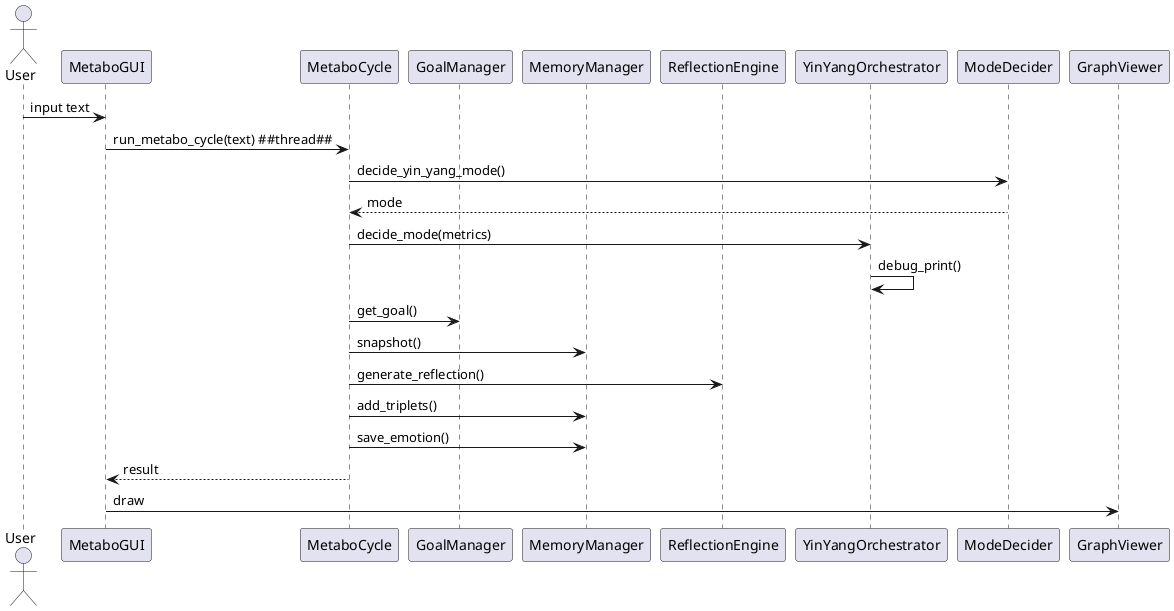 @startuml
actor User
participant MetaboGUI
participant MetaboCycle
participant GoalManager
participant MemoryManager
participant ReflectionEngine
participant YinYangOrchestrator
participant ModeDecider
participant GraphViewer
User -> MetaboGUI: input text
MetaboGUI -> MetaboCycle: run_metabo_cycle(text) ##thread##
MetaboCycle -> ModeDecider: decide_yin_yang_mode()
ModeDecider --> MetaboCycle: mode
MetaboCycle -> YinYangOrchestrator: decide_mode(metrics)
YinYangOrchestrator -> YinYangOrchestrator: debug_print()
MetaboCycle -> GoalManager: get_goal()
MetaboCycle -> MemoryManager: snapshot()
MetaboCycle -> ReflectionEngine: generate_reflection()
MetaboCycle -> MemoryManager: add_triplets()
MetaboCycle -> MemoryManager: save_emotion()
MetaboCycle --> MetaboGUI: result
MetaboGUI -> GraphViewer: draw
@enduml
